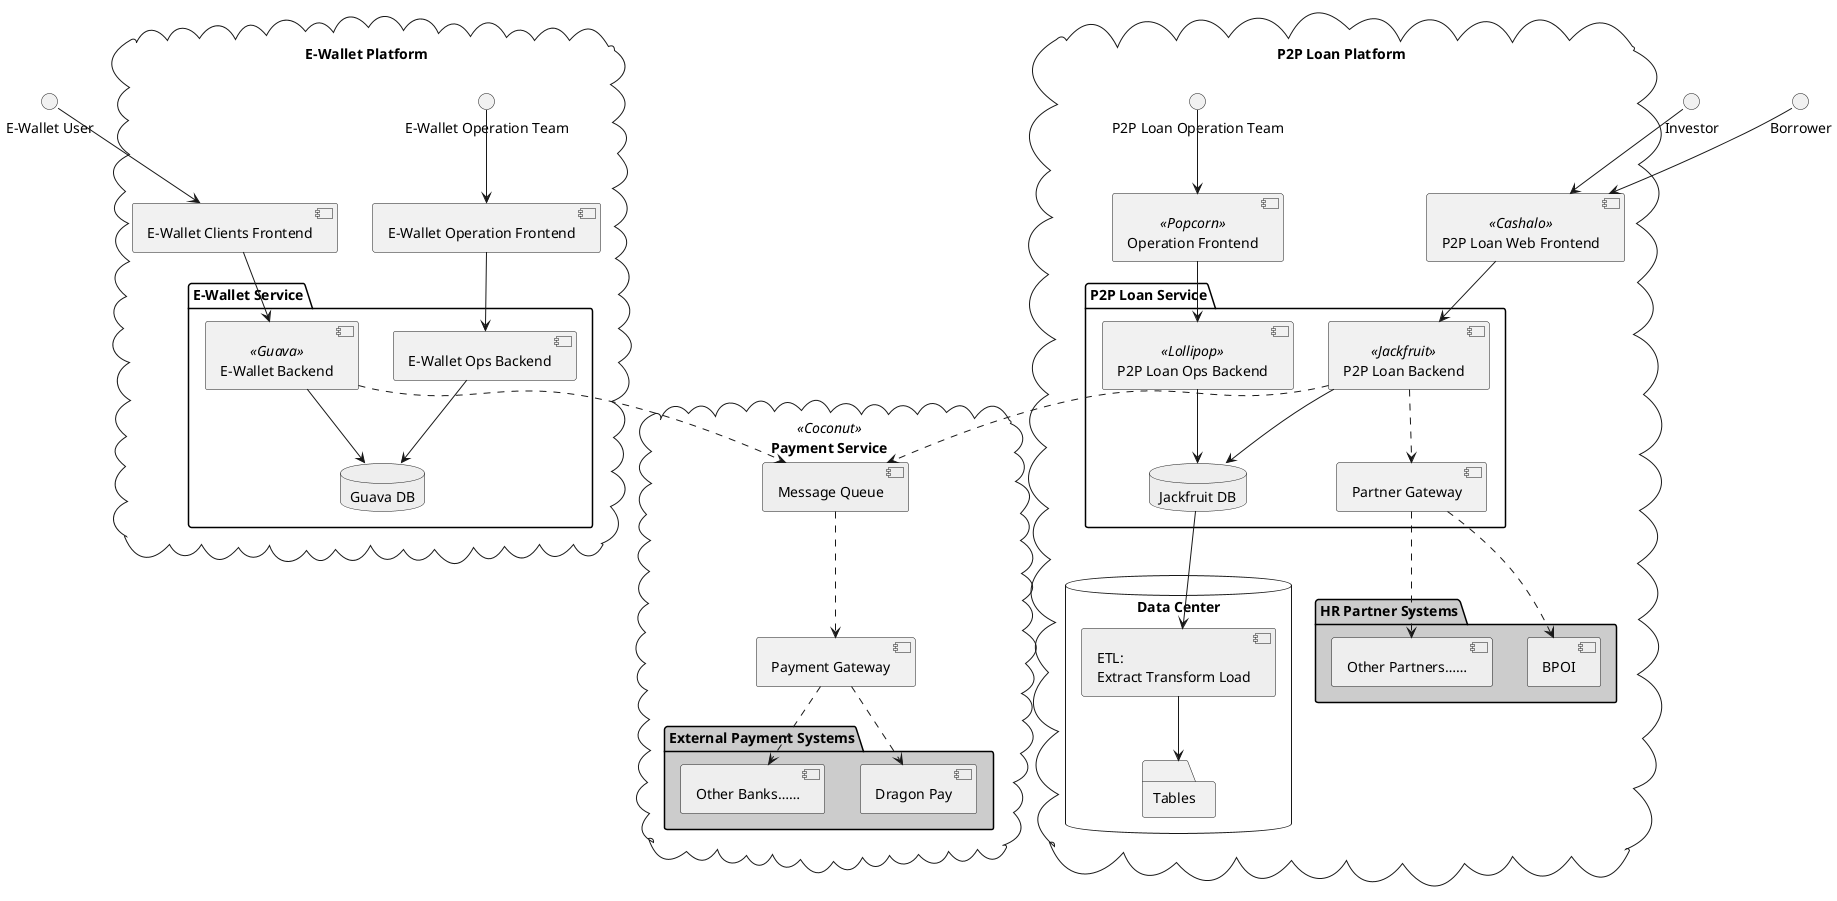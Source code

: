 @startuml

interface "E-Wallet User" as EUSER


interface "Investor" as INVESTOR
interface "Borrower" as BORROWER

cloud "P2P Loan Platform" {

	interface "P2P Loan Operation Team" as POPCORN_OPS

	component [P2P Loan Web Frontend] as CASHALO << Cashalo >>
	component [Operation Frontend] as POPCORN << Popcorn >>

	folder "P2P Loan Service" as PB {
		component [P2P Loan Backend] as JACKFRUIT << Jackfruit >>
		component [P2P Loan Ops Backend] as LOLLIPOP << Lollipop >>

		database "Jackfruit DB" as JACKFRUIT_DB #EEE
		component "Partner Gateway" as PARTNER_GATEWAY

		JACKFRUIT ..> PARTNER_GATEWAY
		JACKFRUIT --> JACKFRUIT_DB
		LOLLIPOP --> JACKFRUIT_DB
	}

	folder "HR Partner Systems" #CCC {
		component BPOI #EEE
		component "Other Partners……" as OP #EEE
	}

	database "Data Center" as DATA_CENTER {
		component "ETL:\nExtract Transform Load" as ETL #EEE

		folder "Tables" as Database {

		}

		ETL --> Database
	}

	JACKFRUIT_DB --> ETL

	PARTNER_GATEWAY ..> BPOI
	PARTNER_GATEWAY ..> OP

	CASHALO --> JACKFRUIT
	POPCORN --> LOLLIPOP

	POPCORN_OPS --> POPCORN
}


INVESTOR --> CASHALO
BORROWER --> CASHALO


cloud "Payment Service" << Coconut >> {

	component "Message Queue" as Q #EEE
	component "Payment Gateway" as PAYMENT_GATEWAY

	folder "External Payment Systems" as PAYMENT #CCC {
		component "Dragon Pay" as DRAGONPAY #EEE
		component "Other Banks……" as BANKS #EEE
	}

	Q ..> PAYMENT_GATEWAY
	PAYMENT_GATEWAY ..> DRAGONPAY
	PAYMENT_GATEWAY ..> BANKS
}


cloud "E-Wallet Platform" {

	interface "E-Wallet Operation Team" as EW_OPS

	component "E-Wallet Clients Frontend" as EW_FRONTEND

	component [E-Wallet Operation Frontend] as EW_OPS_FRONTEND

	folder "E-Wallet Service" as EB {
		component "E-Wallet Backend" as GUAVA << Guava >>
		component "E-Wallet Ops Backend" as GUAVA_OPS

		database "Guava DB" as GUAVA_DB #EEE

		GUAVA --> GUAVA_DB
		GUAVA_OPS --> GUAVA_DB
	}

	EW_FRONTEND --> GUAVA
	EW_OPS_FRONTEND --> GUAVA_OPS

	EW_OPS --> EW_OPS_FRONTEND
}

EUSER --> EW_FRONTEND

JACKFRUIT ..> Q
GUAVA ..> Q

@enduml
